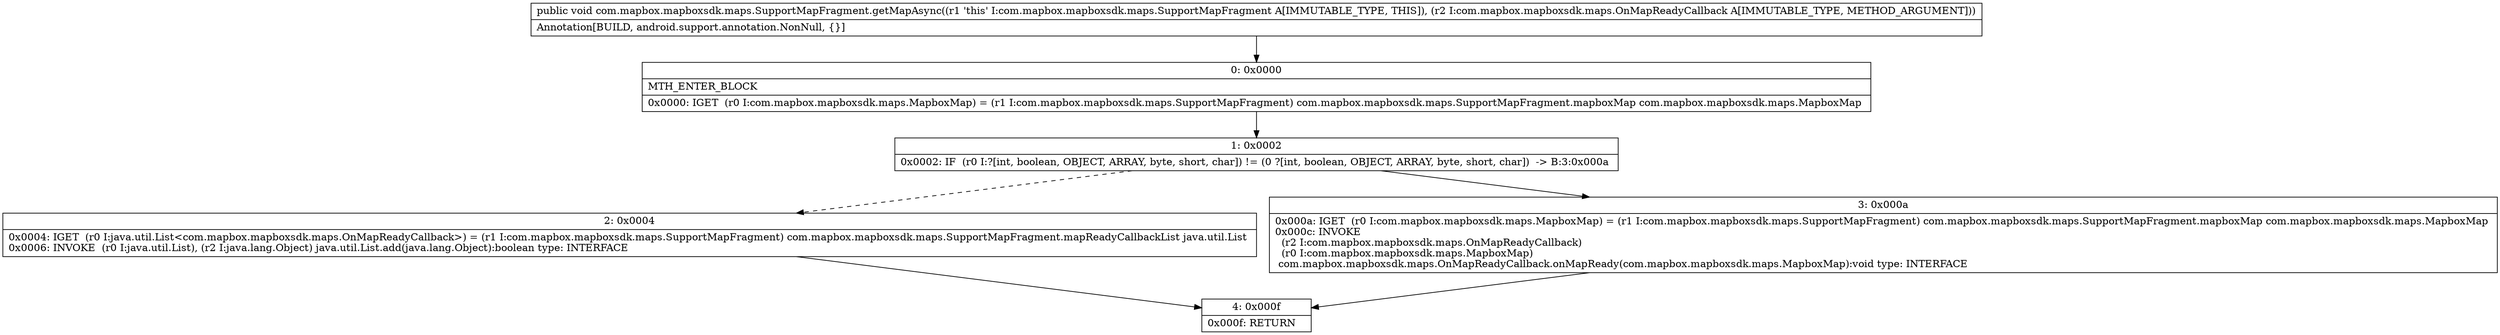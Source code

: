 digraph "CFG forcom.mapbox.mapboxsdk.maps.SupportMapFragment.getMapAsync(Lcom\/mapbox\/mapboxsdk\/maps\/OnMapReadyCallback;)V" {
Node_0 [shape=record,label="{0\:\ 0x0000|MTH_ENTER_BLOCK\l|0x0000: IGET  (r0 I:com.mapbox.mapboxsdk.maps.MapboxMap) = (r1 I:com.mapbox.mapboxsdk.maps.SupportMapFragment) com.mapbox.mapboxsdk.maps.SupportMapFragment.mapboxMap com.mapbox.mapboxsdk.maps.MapboxMap \l}"];
Node_1 [shape=record,label="{1\:\ 0x0002|0x0002: IF  (r0 I:?[int, boolean, OBJECT, ARRAY, byte, short, char]) != (0 ?[int, boolean, OBJECT, ARRAY, byte, short, char])  \-\> B:3:0x000a \l}"];
Node_2 [shape=record,label="{2\:\ 0x0004|0x0004: IGET  (r0 I:java.util.List\<com.mapbox.mapboxsdk.maps.OnMapReadyCallback\>) = (r1 I:com.mapbox.mapboxsdk.maps.SupportMapFragment) com.mapbox.mapboxsdk.maps.SupportMapFragment.mapReadyCallbackList java.util.List \l0x0006: INVOKE  (r0 I:java.util.List), (r2 I:java.lang.Object) java.util.List.add(java.lang.Object):boolean type: INTERFACE \l}"];
Node_3 [shape=record,label="{3\:\ 0x000a|0x000a: IGET  (r0 I:com.mapbox.mapboxsdk.maps.MapboxMap) = (r1 I:com.mapbox.mapboxsdk.maps.SupportMapFragment) com.mapbox.mapboxsdk.maps.SupportMapFragment.mapboxMap com.mapbox.mapboxsdk.maps.MapboxMap \l0x000c: INVOKE  \l  (r2 I:com.mapbox.mapboxsdk.maps.OnMapReadyCallback)\l  (r0 I:com.mapbox.mapboxsdk.maps.MapboxMap)\l com.mapbox.mapboxsdk.maps.OnMapReadyCallback.onMapReady(com.mapbox.mapboxsdk.maps.MapboxMap):void type: INTERFACE \l}"];
Node_4 [shape=record,label="{4\:\ 0x000f|0x000f: RETURN   \l}"];
MethodNode[shape=record,label="{public void com.mapbox.mapboxsdk.maps.SupportMapFragment.getMapAsync((r1 'this' I:com.mapbox.mapboxsdk.maps.SupportMapFragment A[IMMUTABLE_TYPE, THIS]), (r2 I:com.mapbox.mapboxsdk.maps.OnMapReadyCallback A[IMMUTABLE_TYPE, METHOD_ARGUMENT]))  | Annotation[BUILD, android.support.annotation.NonNull, \{\}]\l}"];
MethodNode -> Node_0;
Node_0 -> Node_1;
Node_1 -> Node_2[style=dashed];
Node_1 -> Node_3;
Node_2 -> Node_4;
Node_3 -> Node_4;
}

